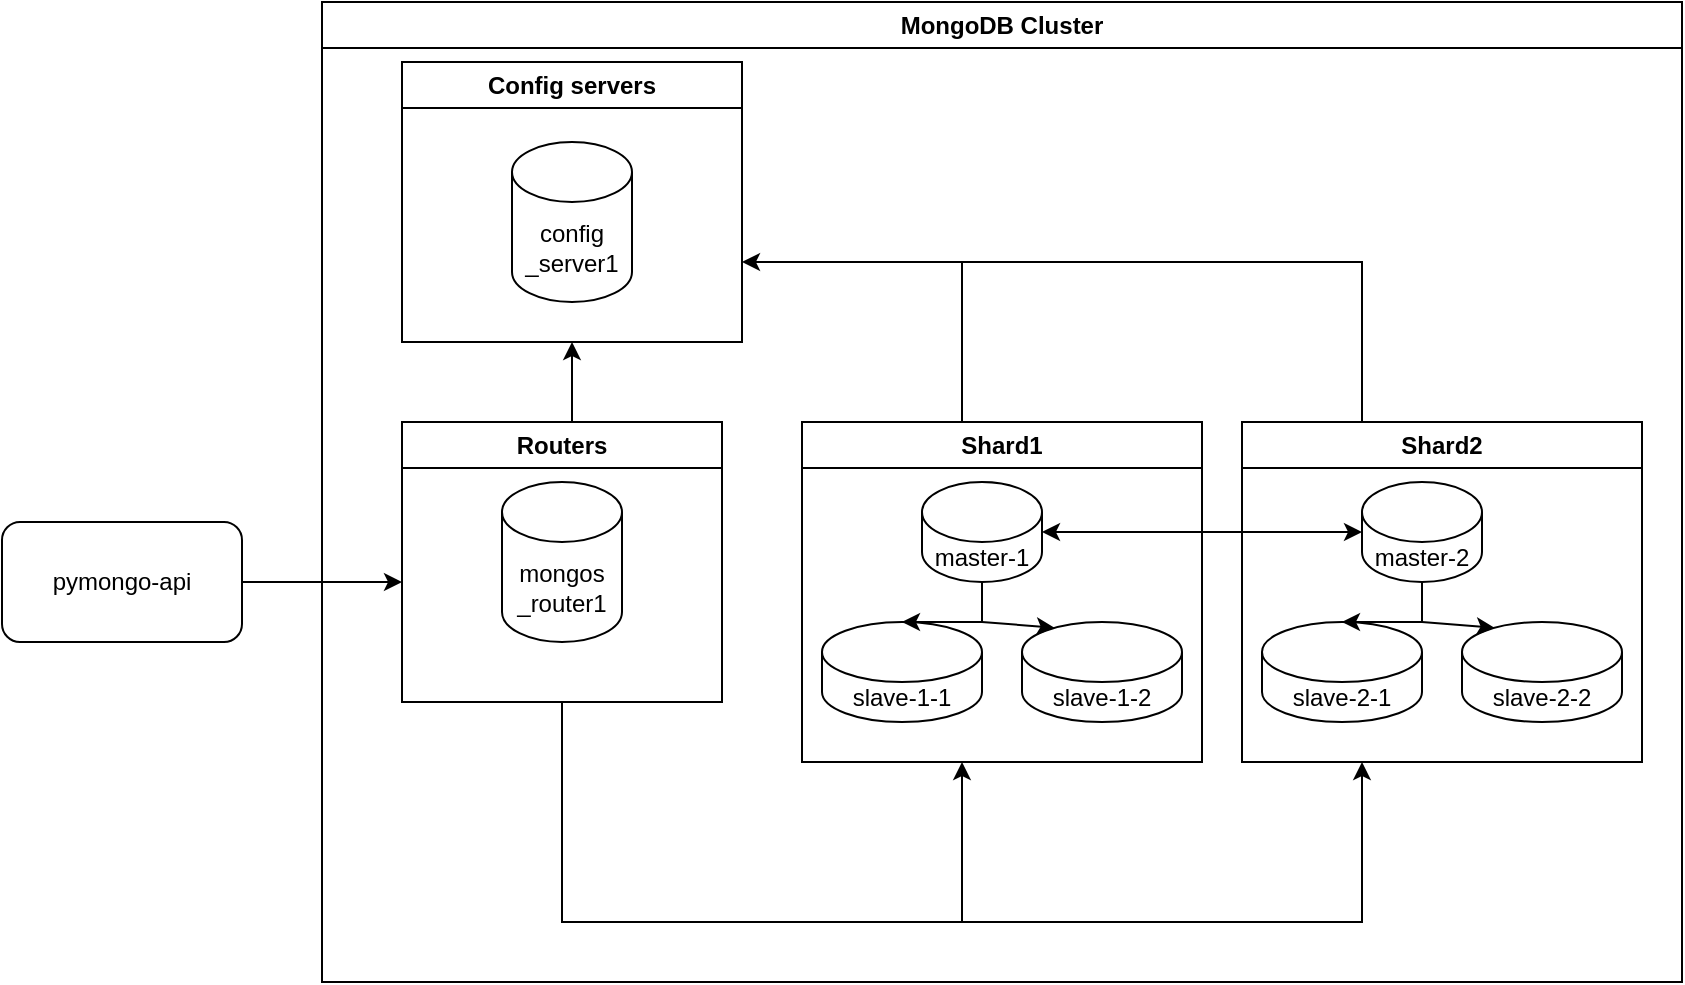 <mxfile version="25.0.2">
  <diagram name="Page-1" id="-H_mtQnk-PTXWXPvYvuk">
    <mxGraphModel dx="898" dy="532" grid="1" gridSize="10" guides="1" tooltips="1" connect="1" arrows="1" fold="1" page="1" pageScale="1" pageWidth="1169" pageHeight="827" math="0" shadow="0">
      <root>
        <mxCell id="0" />
        <mxCell id="1" parent="0" />
        <mxCell id="zA23MoTUsTF4_91t8viU-3" value="pymongo-api" style="rounded=1;whiteSpace=wrap;html=1;" parent="1" vertex="1">
          <mxGeometry x="360" y="290" width="120" height="60" as="geometry" />
        </mxCell>
        <mxCell id="zA23MoTUsTF4_91t8viU-4" style="edgeStyle=orthogonalEdgeStyle;rounded=0;orthogonalLoop=1;jettySize=auto;html=1;exitX=1;exitY=0.5;exitDx=0;exitDy=0;entryX=0;entryY=0.5;entryDx=0;entryDy=0;entryPerimeter=0;" parent="1" source="zA23MoTUsTF4_91t8viU-3" edge="1">
          <mxGeometry relative="1" as="geometry">
            <mxPoint x="560" y="320" as="targetPoint" />
          </mxGeometry>
        </mxCell>
        <mxCell id="tRG0l4rCsicoEUU-kxQ4-7" value="" style="edgeStyle=orthogonalEdgeStyle;rounded=0;orthogonalLoop=1;jettySize=auto;html=1;" parent="1" source="tRG0l4rCsicoEUU-kxQ4-1" target="tRG0l4rCsicoEUU-kxQ4-4" edge="1">
          <mxGeometry relative="1" as="geometry">
            <mxPoint x="640" y="200" as="targetPoint" />
            <Array as="points">
              <mxPoint x="645" y="230" />
              <mxPoint x="645" y="230" />
            </Array>
          </mxGeometry>
        </mxCell>
        <mxCell id="tRG0l4rCsicoEUU-kxQ4-1" value="Routers" style="swimlane;whiteSpace=wrap;html=1;" parent="1" vertex="1">
          <mxGeometry x="560" y="240" width="160" height="140" as="geometry">
            <mxRectangle x="560" y="240" width="80" height="30" as="alternateBounds" />
          </mxGeometry>
        </mxCell>
        <mxCell id="tRG0l4rCsicoEUU-kxQ4-3" value="mongos _router1" style="shape=cylinder3;whiteSpace=wrap;html=1;boundedLbl=1;backgroundOutline=1;size=15;" parent="tRG0l4rCsicoEUU-kxQ4-1" vertex="1">
          <mxGeometry x="50" y="30" width="60" height="80" as="geometry" />
        </mxCell>
        <mxCell id="tRG0l4rCsicoEUU-kxQ4-4" value="Config servers" style="swimlane;whiteSpace=wrap;html=1;" parent="1" vertex="1">
          <mxGeometry x="560" y="60" width="170" height="140" as="geometry">
            <mxRectangle x="560" y="60" width="120" height="30" as="alternateBounds" />
          </mxGeometry>
        </mxCell>
        <mxCell id="tRG0l4rCsicoEUU-kxQ4-8" value="config _server1" style="shape=cylinder3;whiteSpace=wrap;html=1;boundedLbl=1;backgroundOutline=1;size=15;" parent="tRG0l4rCsicoEUU-kxQ4-4" vertex="1">
          <mxGeometry x="55" y="40" width="60" height="80" as="geometry" />
        </mxCell>
        <mxCell id="tRG0l4rCsicoEUU-kxQ4-9" value="Shard1" style="swimlane;whiteSpace=wrap;html=1;" parent="1" vertex="1">
          <mxGeometry x="760" y="240" width="200" height="170" as="geometry" />
        </mxCell>
        <mxCell id="tRG0l4rCsicoEUU-kxQ4-22" value="master-1" style="shape=cylinder3;whiteSpace=wrap;html=1;boundedLbl=1;backgroundOutline=1;size=15;" parent="tRG0l4rCsicoEUU-kxQ4-9" vertex="1">
          <mxGeometry x="60" y="30" width="60" height="50" as="geometry" />
        </mxCell>
        <mxCell id="tRG0l4rCsicoEUU-kxQ4-24" value="slave-1-1" style="shape=cylinder3;whiteSpace=wrap;html=1;boundedLbl=1;backgroundOutline=1;size=15;" parent="tRG0l4rCsicoEUU-kxQ4-9" vertex="1">
          <mxGeometry x="10" y="100" width="80" height="50" as="geometry" />
        </mxCell>
        <mxCell id="tRG0l4rCsicoEUU-kxQ4-26" value="slave-1-2" style="shape=cylinder3;whiteSpace=wrap;html=1;boundedLbl=1;backgroundOutline=1;size=15;" parent="tRG0l4rCsicoEUU-kxQ4-9" vertex="1">
          <mxGeometry x="110" y="100" width="80" height="50" as="geometry" />
        </mxCell>
        <mxCell id="tRG0l4rCsicoEUU-kxQ4-31" value="" style="endArrow=classic;html=1;rounded=0;exitX=0.5;exitY=1;exitDx=0;exitDy=0;exitPerimeter=0;" parent="tRG0l4rCsicoEUU-kxQ4-9" source="tRG0l4rCsicoEUU-kxQ4-22" target="tRG0l4rCsicoEUU-kxQ4-24" edge="1">
          <mxGeometry width="50" height="50" relative="1" as="geometry">
            <mxPoint x="100" y="90" as="sourcePoint" />
            <mxPoint x="90" y="100" as="targetPoint" />
            <Array as="points">
              <mxPoint x="90" y="100" />
              <mxPoint x="50" y="100" />
            </Array>
          </mxGeometry>
        </mxCell>
        <mxCell id="tRG0l4rCsicoEUU-kxQ4-18" value="" style="endArrow=classic;html=1;rounded=0;" parent="1" edge="1">
          <mxGeometry width="50" height="50" relative="1" as="geometry">
            <mxPoint x="1040" y="240" as="sourcePoint" />
            <mxPoint x="730" y="160" as="targetPoint" />
            <Array as="points">
              <mxPoint x="1040" y="160" />
            </Array>
          </mxGeometry>
        </mxCell>
        <mxCell id="tRG0l4rCsicoEUU-kxQ4-21" value="" style="endArrow=none;html=1;rounded=0;" parent="1" edge="1">
          <mxGeometry width="50" height="50" relative="1" as="geometry">
            <mxPoint x="840" y="240" as="sourcePoint" />
            <mxPoint x="840" y="160" as="targetPoint" />
          </mxGeometry>
        </mxCell>
        <mxCell id="tRG0l4rCsicoEUU-kxQ4-29" value="" style="group" parent="1" vertex="1" connectable="0">
          <mxGeometry x="640" y="410" width="400" height="80" as="geometry" />
        </mxCell>
        <mxCell id="tRG0l4rCsicoEUU-kxQ4-15" value="" style="endArrow=classic;html=1;rounded=0;exitX=0.5;exitY=1;exitDx=0;exitDy=0;" parent="tRG0l4rCsicoEUU-kxQ4-29" source="tRG0l4rCsicoEUU-kxQ4-1" edge="1">
          <mxGeometry width="50" height="50" relative="1" as="geometry">
            <mxPoint x="30" y="80" as="sourcePoint" />
            <mxPoint x="400" as="targetPoint" />
            <Array as="points">
              <mxPoint y="80" />
              <mxPoint x="200" y="80" />
              <mxPoint x="400" y="80" />
            </Array>
          </mxGeometry>
        </mxCell>
        <mxCell id="tRG0l4rCsicoEUU-kxQ4-16" value="" style="endArrow=classic;html=1;rounded=0;" parent="tRG0l4rCsicoEUU-kxQ4-29" edge="1">
          <mxGeometry width="50" height="50" relative="1" as="geometry">
            <mxPoint x="200" y="80" as="sourcePoint" />
            <mxPoint x="200" as="targetPoint" />
          </mxGeometry>
        </mxCell>
        <mxCell id="tRG0l4rCsicoEUU-kxQ4-32" value="" style="endArrow=classic;html=1;rounded=0;entryX=0.203;entryY=0.057;entryDx=0;entryDy=0;entryPerimeter=0;" parent="1" target="tRG0l4rCsicoEUU-kxQ4-26" edge="1">
          <mxGeometry width="50" height="50" relative="1" as="geometry">
            <mxPoint x="850" y="340" as="sourcePoint" />
            <mxPoint x="910" y="280" as="targetPoint" />
          </mxGeometry>
        </mxCell>
        <mxCell id="tRG0l4rCsicoEUU-kxQ4-43" value="Shard2" style="swimlane;whiteSpace=wrap;html=1;" parent="1" vertex="1">
          <mxGeometry x="980" y="240" width="200" height="170" as="geometry" />
        </mxCell>
        <mxCell id="tRG0l4rCsicoEUU-kxQ4-44" value="master-2" style="shape=cylinder3;whiteSpace=wrap;html=1;boundedLbl=1;backgroundOutline=1;size=15;" parent="tRG0l4rCsicoEUU-kxQ4-43" vertex="1">
          <mxGeometry x="60" y="30" width="60" height="50" as="geometry" />
        </mxCell>
        <mxCell id="tRG0l4rCsicoEUU-kxQ4-45" value="slave-2-1" style="shape=cylinder3;whiteSpace=wrap;html=1;boundedLbl=1;backgroundOutline=1;size=15;" parent="tRG0l4rCsicoEUU-kxQ4-43" vertex="1">
          <mxGeometry x="10" y="100" width="80" height="50" as="geometry" />
        </mxCell>
        <mxCell id="tRG0l4rCsicoEUU-kxQ4-46" value="slave-2-2" style="shape=cylinder3;whiteSpace=wrap;html=1;boundedLbl=1;backgroundOutline=1;size=15;" parent="tRG0l4rCsicoEUU-kxQ4-43" vertex="1">
          <mxGeometry x="110" y="100" width="80" height="50" as="geometry" />
        </mxCell>
        <mxCell id="tRG0l4rCsicoEUU-kxQ4-47" value="" style="endArrow=classic;html=1;rounded=0;exitX=0.5;exitY=1;exitDx=0;exitDy=0;exitPerimeter=0;" parent="tRG0l4rCsicoEUU-kxQ4-43" source="tRG0l4rCsicoEUU-kxQ4-44" target="tRG0l4rCsicoEUU-kxQ4-45" edge="1">
          <mxGeometry width="50" height="50" relative="1" as="geometry">
            <mxPoint x="100" y="90" as="sourcePoint" />
            <mxPoint x="90" y="100" as="targetPoint" />
            <Array as="points">
              <mxPoint x="90" y="100" />
              <mxPoint x="50" y="100" />
            </Array>
          </mxGeometry>
        </mxCell>
        <mxCell id="tRG0l4rCsicoEUU-kxQ4-48" value="" style="endArrow=classic;html=1;rounded=0;entryX=0.203;entryY=0.057;entryDx=0;entryDy=0;entryPerimeter=0;" parent="1" target="tRG0l4rCsicoEUU-kxQ4-46" edge="1">
          <mxGeometry width="50" height="50" relative="1" as="geometry">
            <mxPoint x="1070" y="340" as="sourcePoint" />
            <mxPoint x="1130" y="280" as="targetPoint" />
          </mxGeometry>
        </mxCell>
        <mxCell id="tRG0l4rCsicoEUU-kxQ4-49" value="MongoDB Cluster" style="swimlane;whiteSpace=wrap;html=1;" parent="1" vertex="1">
          <mxGeometry x="520" y="30" width="680" height="490" as="geometry" />
        </mxCell>
        <mxCell id="vCNTTaFhWin_DSp3SD3Z-2" value="" style="endArrow=classic;startArrow=classic;html=1;rounded=0;entryX=0;entryY=0.5;entryDx=0;entryDy=0;entryPerimeter=0;exitX=1;exitY=0.5;exitDx=0;exitDy=0;exitPerimeter=0;" edge="1" parent="1" source="tRG0l4rCsicoEUU-kxQ4-22" target="tRG0l4rCsicoEUU-kxQ4-44">
          <mxGeometry width="50" height="50" relative="1" as="geometry">
            <mxPoint x="920" y="320" as="sourcePoint" />
            <mxPoint x="970" y="270" as="targetPoint" />
          </mxGeometry>
        </mxCell>
      </root>
    </mxGraphModel>
  </diagram>
</mxfile>
